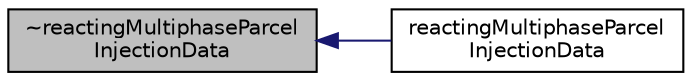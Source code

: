 digraph "~reactingMultiphaseParcelInjectionData"
{
  bgcolor="transparent";
  edge [fontname="Helvetica",fontsize="10",labelfontname="Helvetica",labelfontsize="10"];
  node [fontname="Helvetica",fontsize="10",shape=record];
  rankdir="LR";
  Node1 [label="~reactingMultiphaseParcel\lInjectionData",height=0.2,width=0.4,color="black", fillcolor="grey75", style="filled", fontcolor="black"];
  Node1 -> Node2 [dir="back",color="midnightblue",fontsize="10",style="solid",fontname="Helvetica"];
  Node2 [label="reactingMultiphaseParcel\lInjectionData",height=0.2,width=0.4,color="black",URL="$a02145.html#aae6cef1f99f52b6ebdc8432870ac0e64",tooltip="Construct from dictionary. "];
}

